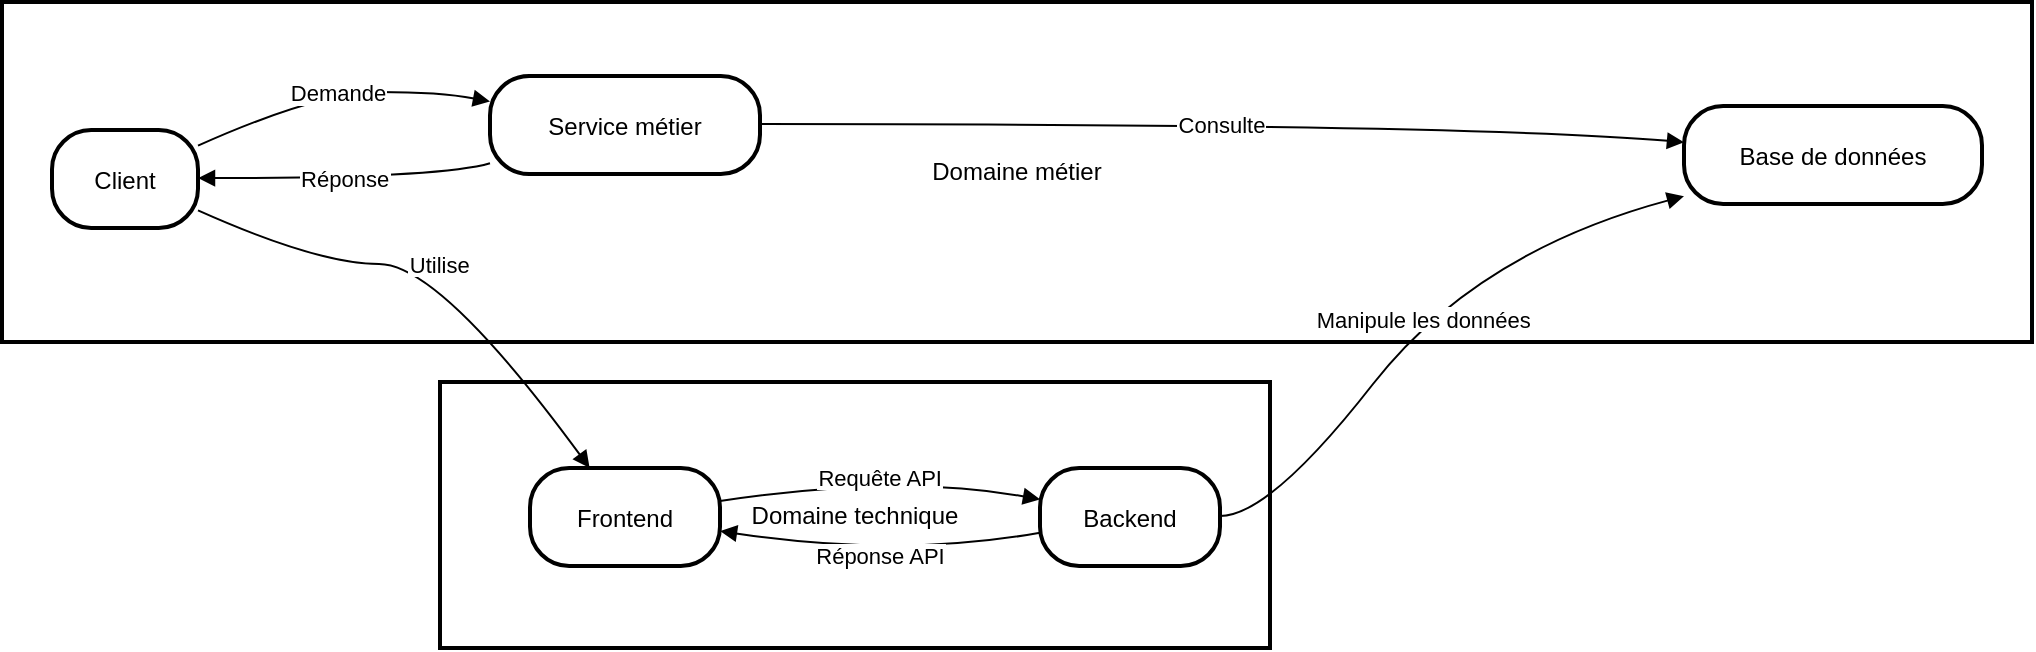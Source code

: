<mxfile version="24.8.3">
  <diagram name="Page-1" id="-WWlSUmT0x6S2lAoXoHf">
    <mxGraphModel>
      <root>
        <mxCell id="0" />
        <mxCell id="1" parent="0" />
        <mxCell id="2" value="Domaine technique" style="whiteSpace=wrap;strokeWidth=2;" vertex="1" parent="1">
          <mxGeometry x="227" y="198" width="415" height="133" as="geometry" />
        </mxCell>
        <mxCell id="3" value="Domaine métier" style="whiteSpace=wrap;strokeWidth=2;" vertex="1" parent="1">
          <mxGeometry x="8" y="8" width="1015" height="170" as="geometry" />
        </mxCell>
        <mxCell id="4" value="Client" style="rounded=1;arcSize=40;strokeWidth=2" vertex="1" parent="1">
          <mxGeometry x="33" y="72" width="73" height="49" as="geometry" />
        </mxCell>
        <mxCell id="5" value="Service métier" style="rounded=1;arcSize=40;strokeWidth=2" vertex="1" parent="1">
          <mxGeometry x="252" y="45" width="135" height="49" as="geometry" />
        </mxCell>
        <mxCell id="6" value="Base de données" style="rounded=1;arcSize=40;strokeWidth=2" vertex="1" parent="1">
          <mxGeometry x="849" y="60" width="149" height="49" as="geometry" />
        </mxCell>
        <mxCell id="7" value="Frontend" style="rounded=1;arcSize=40;strokeWidth=2" vertex="1" parent="1">
          <mxGeometry x="272" y="241" width="95" height="49" as="geometry" />
        </mxCell>
        <mxCell id="8" value="Backend" style="rounded=1;arcSize=40;strokeWidth=2" vertex="1" parent="1">
          <mxGeometry x="527" y="241" width="90" height="49" as="geometry" />
        </mxCell>
        <mxCell id="9" value="Demande" style="curved=1;startArrow=none;endArrow=block;exitX=1;exitY=0.16;entryX=0;entryY=0.26;" edge="1" parent="1" source="4" target="5">
          <mxGeometry relative="1" as="geometry">
            <Array as="points">
              <mxPoint x="166" y="53" />
              <mxPoint x="227" y="53" />
            </Array>
          </mxGeometry>
        </mxCell>
        <mxCell id="10" value="Réponse" style="curved=1;startArrow=none;endArrow=block;exitX=0;exitY=0.89;entryX=1;entryY=0.49;" edge="1" parent="1" source="5" target="4">
          <mxGeometry relative="1" as="geometry">
            <Array as="points">
              <mxPoint x="227" y="96" />
            </Array>
          </mxGeometry>
        </mxCell>
        <mxCell id="11" value="Consulte" style="curved=1;startArrow=none;endArrow=block;exitX=1;exitY=0.49;entryX=0;entryY=0.37;" edge="1" parent="1" source="5" target="6">
          <mxGeometry relative="1" as="geometry">
            <Array as="points">
              <mxPoint x="745" y="69" />
            </Array>
          </mxGeometry>
        </mxCell>
        <mxCell id="12" value="Requête API" style="curved=1;startArrow=none;endArrow=block;exitX=0.99;exitY=0.34;entryX=0;entryY=0.32;" edge="1" parent="1" source="7" target="8">
          <mxGeometry relative="1" as="geometry">
            <Array as="points">
              <mxPoint x="457" y="244" />
            </Array>
          </mxGeometry>
        </mxCell>
        <mxCell id="13" value="Réponse API" style="curved=1;startArrow=none;endArrow=block;exitX=0;exitY=0.66;entryX=0.99;entryY=0.64;" edge="1" parent="1" source="8" target="7">
          <mxGeometry relative="1" as="geometry">
            <Array as="points">
              <mxPoint x="457" y="286" />
            </Array>
          </mxGeometry>
        </mxCell>
        <mxCell id="14" value="Manipule les données" style="curved=1;startArrow=none;endArrow=block;exitX=0.99;exitY=0.49;entryX=0;entryY=0.92;" edge="1" parent="1" source="8" target="6">
          <mxGeometry relative="1" as="geometry">
            <Array as="points">
              <mxPoint x="642" y="265" />
              <mxPoint x="745" y="133" />
            </Array>
          </mxGeometry>
        </mxCell>
        <mxCell id="15" value="Utilise" style="curved=1;startArrow=none;endArrow=block;exitX=1;exitY=0.82;entryX=0.31;entryY=-0.01;" edge="1" parent="1" source="4" target="7">
          <mxGeometry relative="1" as="geometry">
            <Array as="points">
              <mxPoint x="166" y="139" />
              <mxPoint x="227" y="139" />
            </Array>
          </mxGeometry>
        </mxCell>
      </root>
    </mxGraphModel>
  </diagram>
</mxfile>
